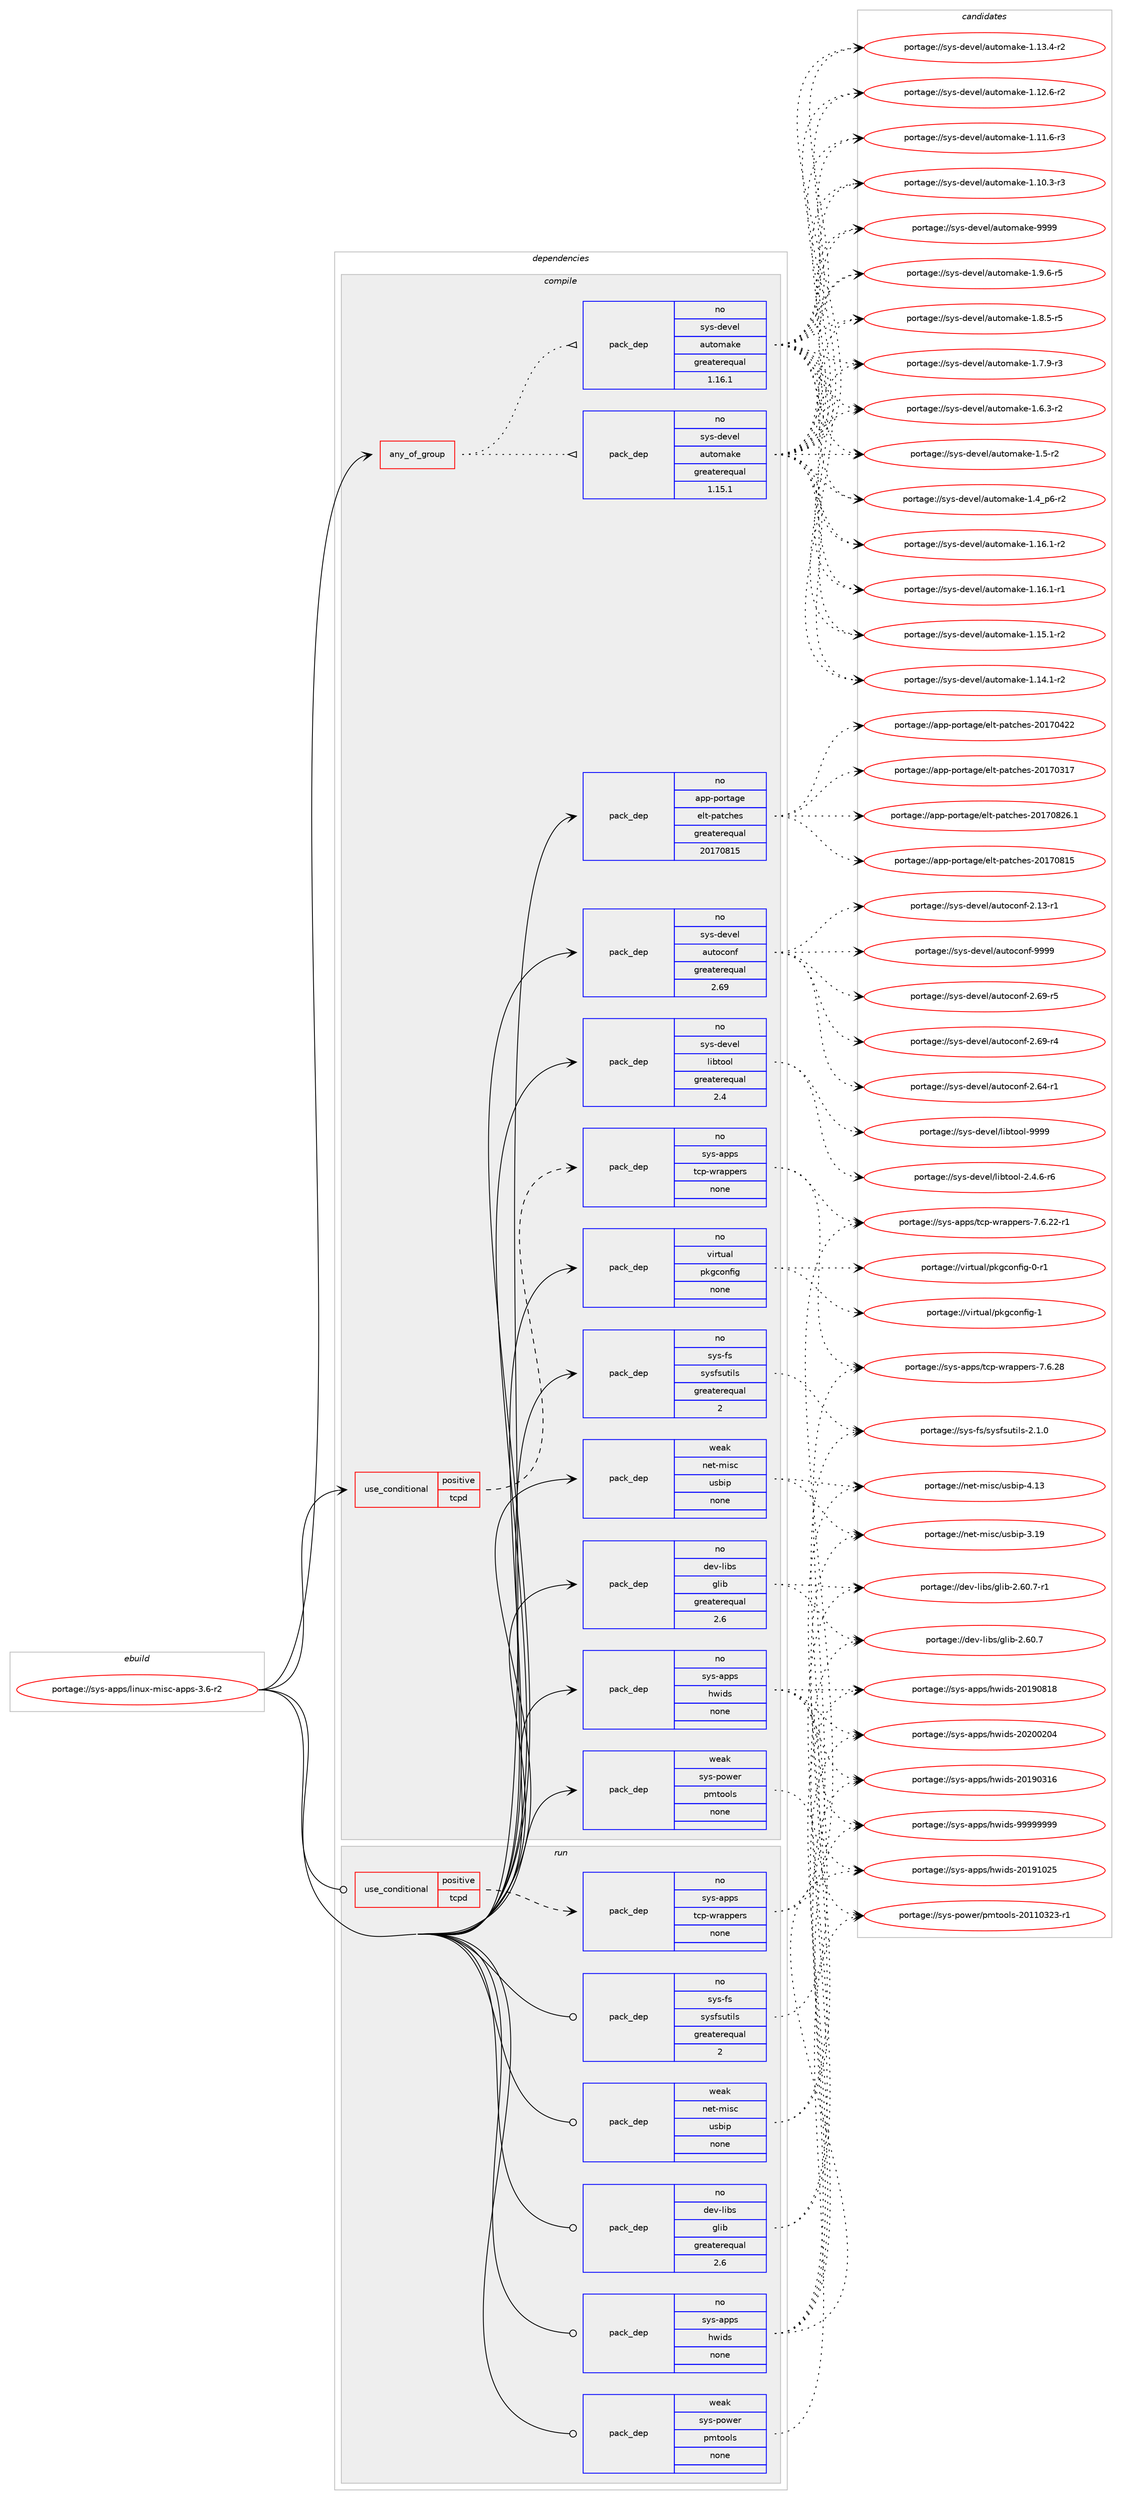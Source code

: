 digraph prolog {

# *************
# Graph options
# *************

newrank=true;
concentrate=true;
compound=true;
graph [rankdir=LR,fontname=Helvetica,fontsize=10,ranksep=1.5];#, ranksep=2.5, nodesep=0.2];
edge  [arrowhead=vee];
node  [fontname=Helvetica,fontsize=10];

# **********
# The ebuild
# **********

subgraph cluster_leftcol {
color=gray;
rank=same;
label=<<i>ebuild</i>>;
id [label="portage://sys-apps/linux-misc-apps-3.6-r2", color=red, width=4, href="../sys-apps/linux-misc-apps-3.6-r2.svg"];
}

# ****************
# The dependencies
# ****************

subgraph cluster_midcol {
color=gray;
label=<<i>dependencies</i>>;
subgraph cluster_compile {
fillcolor="#eeeeee";
style=filled;
label=<<i>compile</i>>;
subgraph any1245 {
dependency65683 [label=<<TABLE BORDER="0" CELLBORDER="1" CELLSPACING="0" CELLPADDING="4"><TR><TD CELLPADDING="10">any_of_group</TD></TR></TABLE>>, shape=none, color=red];subgraph pack50341 {
dependency65684 [label=<<TABLE BORDER="0" CELLBORDER="1" CELLSPACING="0" CELLPADDING="4" WIDTH="220"><TR><TD ROWSPAN="6" CELLPADDING="30">pack_dep</TD></TR><TR><TD WIDTH="110">no</TD></TR><TR><TD>sys-devel</TD></TR><TR><TD>automake</TD></TR><TR><TD>greaterequal</TD></TR><TR><TD>1.16.1</TD></TR></TABLE>>, shape=none, color=blue];
}
dependency65683:e -> dependency65684:w [weight=20,style="dotted",arrowhead="oinv"];
subgraph pack50342 {
dependency65685 [label=<<TABLE BORDER="0" CELLBORDER="1" CELLSPACING="0" CELLPADDING="4" WIDTH="220"><TR><TD ROWSPAN="6" CELLPADDING="30">pack_dep</TD></TR><TR><TD WIDTH="110">no</TD></TR><TR><TD>sys-devel</TD></TR><TR><TD>automake</TD></TR><TR><TD>greaterequal</TD></TR><TR><TD>1.15.1</TD></TR></TABLE>>, shape=none, color=blue];
}
dependency65683:e -> dependency65685:w [weight=20,style="dotted",arrowhead="oinv"];
}
id:e -> dependency65683:w [weight=20,style="solid",arrowhead="vee"];
subgraph cond14018 {
dependency65686 [label=<<TABLE BORDER="0" CELLBORDER="1" CELLSPACING="0" CELLPADDING="4"><TR><TD ROWSPAN="3" CELLPADDING="10">use_conditional</TD></TR><TR><TD>positive</TD></TR><TR><TD>tcpd</TD></TR></TABLE>>, shape=none, color=red];
subgraph pack50343 {
dependency65687 [label=<<TABLE BORDER="0" CELLBORDER="1" CELLSPACING="0" CELLPADDING="4" WIDTH="220"><TR><TD ROWSPAN="6" CELLPADDING="30">pack_dep</TD></TR><TR><TD WIDTH="110">no</TD></TR><TR><TD>sys-apps</TD></TR><TR><TD>tcp-wrappers</TD></TR><TR><TD>none</TD></TR><TR><TD></TD></TR></TABLE>>, shape=none, color=blue];
}
dependency65686:e -> dependency65687:w [weight=20,style="dashed",arrowhead="vee"];
}
id:e -> dependency65686:w [weight=20,style="solid",arrowhead="vee"];
subgraph pack50344 {
dependency65688 [label=<<TABLE BORDER="0" CELLBORDER="1" CELLSPACING="0" CELLPADDING="4" WIDTH="220"><TR><TD ROWSPAN="6" CELLPADDING="30">pack_dep</TD></TR><TR><TD WIDTH="110">no</TD></TR><TR><TD>app-portage</TD></TR><TR><TD>elt-patches</TD></TR><TR><TD>greaterequal</TD></TR><TR><TD>20170815</TD></TR></TABLE>>, shape=none, color=blue];
}
id:e -> dependency65688:w [weight=20,style="solid",arrowhead="vee"];
subgraph pack50345 {
dependency65689 [label=<<TABLE BORDER="0" CELLBORDER="1" CELLSPACING="0" CELLPADDING="4" WIDTH="220"><TR><TD ROWSPAN="6" CELLPADDING="30">pack_dep</TD></TR><TR><TD WIDTH="110">no</TD></TR><TR><TD>dev-libs</TD></TR><TR><TD>glib</TD></TR><TR><TD>greaterequal</TD></TR><TR><TD>2.6</TD></TR></TABLE>>, shape=none, color=blue];
}
id:e -> dependency65689:w [weight=20,style="solid",arrowhead="vee"];
subgraph pack50346 {
dependency65690 [label=<<TABLE BORDER="0" CELLBORDER="1" CELLSPACING="0" CELLPADDING="4" WIDTH="220"><TR><TD ROWSPAN="6" CELLPADDING="30">pack_dep</TD></TR><TR><TD WIDTH="110">no</TD></TR><TR><TD>sys-apps</TD></TR><TR><TD>hwids</TD></TR><TR><TD>none</TD></TR><TR><TD></TD></TR></TABLE>>, shape=none, color=blue];
}
id:e -> dependency65690:w [weight=20,style="solid",arrowhead="vee"];
subgraph pack50347 {
dependency65691 [label=<<TABLE BORDER="0" CELLBORDER="1" CELLSPACING="0" CELLPADDING="4" WIDTH="220"><TR><TD ROWSPAN="6" CELLPADDING="30">pack_dep</TD></TR><TR><TD WIDTH="110">no</TD></TR><TR><TD>sys-devel</TD></TR><TR><TD>autoconf</TD></TR><TR><TD>greaterequal</TD></TR><TR><TD>2.69</TD></TR></TABLE>>, shape=none, color=blue];
}
id:e -> dependency65691:w [weight=20,style="solid",arrowhead="vee"];
subgraph pack50348 {
dependency65692 [label=<<TABLE BORDER="0" CELLBORDER="1" CELLSPACING="0" CELLPADDING="4" WIDTH="220"><TR><TD ROWSPAN="6" CELLPADDING="30">pack_dep</TD></TR><TR><TD WIDTH="110">no</TD></TR><TR><TD>sys-devel</TD></TR><TR><TD>libtool</TD></TR><TR><TD>greaterequal</TD></TR><TR><TD>2.4</TD></TR></TABLE>>, shape=none, color=blue];
}
id:e -> dependency65692:w [weight=20,style="solid",arrowhead="vee"];
subgraph pack50349 {
dependency65693 [label=<<TABLE BORDER="0" CELLBORDER="1" CELLSPACING="0" CELLPADDING="4" WIDTH="220"><TR><TD ROWSPAN="6" CELLPADDING="30">pack_dep</TD></TR><TR><TD WIDTH="110">no</TD></TR><TR><TD>sys-fs</TD></TR><TR><TD>sysfsutils</TD></TR><TR><TD>greaterequal</TD></TR><TR><TD>2</TD></TR></TABLE>>, shape=none, color=blue];
}
id:e -> dependency65693:w [weight=20,style="solid",arrowhead="vee"];
subgraph pack50350 {
dependency65694 [label=<<TABLE BORDER="0" CELLBORDER="1" CELLSPACING="0" CELLPADDING="4" WIDTH="220"><TR><TD ROWSPAN="6" CELLPADDING="30">pack_dep</TD></TR><TR><TD WIDTH="110">no</TD></TR><TR><TD>virtual</TD></TR><TR><TD>pkgconfig</TD></TR><TR><TD>none</TD></TR><TR><TD></TD></TR></TABLE>>, shape=none, color=blue];
}
id:e -> dependency65694:w [weight=20,style="solid",arrowhead="vee"];
subgraph pack50351 {
dependency65695 [label=<<TABLE BORDER="0" CELLBORDER="1" CELLSPACING="0" CELLPADDING="4" WIDTH="220"><TR><TD ROWSPAN="6" CELLPADDING="30">pack_dep</TD></TR><TR><TD WIDTH="110">weak</TD></TR><TR><TD>net-misc</TD></TR><TR><TD>usbip</TD></TR><TR><TD>none</TD></TR><TR><TD></TD></TR></TABLE>>, shape=none, color=blue];
}
id:e -> dependency65695:w [weight=20,style="solid",arrowhead="vee"];
subgraph pack50352 {
dependency65696 [label=<<TABLE BORDER="0" CELLBORDER="1" CELLSPACING="0" CELLPADDING="4" WIDTH="220"><TR><TD ROWSPAN="6" CELLPADDING="30">pack_dep</TD></TR><TR><TD WIDTH="110">weak</TD></TR><TR><TD>sys-power</TD></TR><TR><TD>pmtools</TD></TR><TR><TD>none</TD></TR><TR><TD></TD></TR></TABLE>>, shape=none, color=blue];
}
id:e -> dependency65696:w [weight=20,style="solid",arrowhead="vee"];
}
subgraph cluster_compileandrun {
fillcolor="#eeeeee";
style=filled;
label=<<i>compile and run</i>>;
}
subgraph cluster_run {
fillcolor="#eeeeee";
style=filled;
label=<<i>run</i>>;
subgraph cond14019 {
dependency65697 [label=<<TABLE BORDER="0" CELLBORDER="1" CELLSPACING="0" CELLPADDING="4"><TR><TD ROWSPAN="3" CELLPADDING="10">use_conditional</TD></TR><TR><TD>positive</TD></TR><TR><TD>tcpd</TD></TR></TABLE>>, shape=none, color=red];
subgraph pack50353 {
dependency65698 [label=<<TABLE BORDER="0" CELLBORDER="1" CELLSPACING="0" CELLPADDING="4" WIDTH="220"><TR><TD ROWSPAN="6" CELLPADDING="30">pack_dep</TD></TR><TR><TD WIDTH="110">no</TD></TR><TR><TD>sys-apps</TD></TR><TR><TD>tcp-wrappers</TD></TR><TR><TD>none</TD></TR><TR><TD></TD></TR></TABLE>>, shape=none, color=blue];
}
dependency65697:e -> dependency65698:w [weight=20,style="dashed",arrowhead="vee"];
}
id:e -> dependency65697:w [weight=20,style="solid",arrowhead="odot"];
subgraph pack50354 {
dependency65699 [label=<<TABLE BORDER="0" CELLBORDER="1" CELLSPACING="0" CELLPADDING="4" WIDTH="220"><TR><TD ROWSPAN="6" CELLPADDING="30">pack_dep</TD></TR><TR><TD WIDTH="110">no</TD></TR><TR><TD>dev-libs</TD></TR><TR><TD>glib</TD></TR><TR><TD>greaterequal</TD></TR><TR><TD>2.6</TD></TR></TABLE>>, shape=none, color=blue];
}
id:e -> dependency65699:w [weight=20,style="solid",arrowhead="odot"];
subgraph pack50355 {
dependency65700 [label=<<TABLE BORDER="0" CELLBORDER="1" CELLSPACING="0" CELLPADDING="4" WIDTH="220"><TR><TD ROWSPAN="6" CELLPADDING="30">pack_dep</TD></TR><TR><TD WIDTH="110">no</TD></TR><TR><TD>sys-apps</TD></TR><TR><TD>hwids</TD></TR><TR><TD>none</TD></TR><TR><TD></TD></TR></TABLE>>, shape=none, color=blue];
}
id:e -> dependency65700:w [weight=20,style="solid",arrowhead="odot"];
subgraph pack50356 {
dependency65701 [label=<<TABLE BORDER="0" CELLBORDER="1" CELLSPACING="0" CELLPADDING="4" WIDTH="220"><TR><TD ROWSPAN="6" CELLPADDING="30">pack_dep</TD></TR><TR><TD WIDTH="110">no</TD></TR><TR><TD>sys-fs</TD></TR><TR><TD>sysfsutils</TD></TR><TR><TD>greaterequal</TD></TR><TR><TD>2</TD></TR></TABLE>>, shape=none, color=blue];
}
id:e -> dependency65701:w [weight=20,style="solid",arrowhead="odot"];
subgraph pack50357 {
dependency65702 [label=<<TABLE BORDER="0" CELLBORDER="1" CELLSPACING="0" CELLPADDING="4" WIDTH="220"><TR><TD ROWSPAN="6" CELLPADDING="30">pack_dep</TD></TR><TR><TD WIDTH="110">weak</TD></TR><TR><TD>net-misc</TD></TR><TR><TD>usbip</TD></TR><TR><TD>none</TD></TR><TR><TD></TD></TR></TABLE>>, shape=none, color=blue];
}
id:e -> dependency65702:w [weight=20,style="solid",arrowhead="odot"];
subgraph pack50358 {
dependency65703 [label=<<TABLE BORDER="0" CELLBORDER="1" CELLSPACING="0" CELLPADDING="4" WIDTH="220"><TR><TD ROWSPAN="6" CELLPADDING="30">pack_dep</TD></TR><TR><TD WIDTH="110">weak</TD></TR><TR><TD>sys-power</TD></TR><TR><TD>pmtools</TD></TR><TR><TD>none</TD></TR><TR><TD></TD></TR></TABLE>>, shape=none, color=blue];
}
id:e -> dependency65703:w [weight=20,style="solid",arrowhead="odot"];
}
}

# **************
# The candidates
# **************

subgraph cluster_choices {
rank=same;
color=gray;
label=<<i>candidates</i>>;

subgraph choice50341 {
color=black;
nodesep=1;
choice115121115451001011181011084797117116111109971071014557575757 [label="portage://sys-devel/automake-9999", color=red, width=4,href="../sys-devel/automake-9999.svg"];
choice115121115451001011181011084797117116111109971071014549465746544511453 [label="portage://sys-devel/automake-1.9.6-r5", color=red, width=4,href="../sys-devel/automake-1.9.6-r5.svg"];
choice115121115451001011181011084797117116111109971071014549465646534511453 [label="portage://sys-devel/automake-1.8.5-r5", color=red, width=4,href="../sys-devel/automake-1.8.5-r5.svg"];
choice115121115451001011181011084797117116111109971071014549465546574511451 [label="portage://sys-devel/automake-1.7.9-r3", color=red, width=4,href="../sys-devel/automake-1.7.9-r3.svg"];
choice115121115451001011181011084797117116111109971071014549465446514511450 [label="portage://sys-devel/automake-1.6.3-r2", color=red, width=4,href="../sys-devel/automake-1.6.3-r2.svg"];
choice11512111545100101118101108479711711611110997107101454946534511450 [label="portage://sys-devel/automake-1.5-r2", color=red, width=4,href="../sys-devel/automake-1.5-r2.svg"];
choice115121115451001011181011084797117116111109971071014549465295112544511450 [label="portage://sys-devel/automake-1.4_p6-r2", color=red, width=4,href="../sys-devel/automake-1.4_p6-r2.svg"];
choice11512111545100101118101108479711711611110997107101454946495446494511450 [label="portage://sys-devel/automake-1.16.1-r2", color=red, width=4,href="../sys-devel/automake-1.16.1-r2.svg"];
choice11512111545100101118101108479711711611110997107101454946495446494511449 [label="portage://sys-devel/automake-1.16.1-r1", color=red, width=4,href="../sys-devel/automake-1.16.1-r1.svg"];
choice11512111545100101118101108479711711611110997107101454946495346494511450 [label="portage://sys-devel/automake-1.15.1-r2", color=red, width=4,href="../sys-devel/automake-1.15.1-r2.svg"];
choice11512111545100101118101108479711711611110997107101454946495246494511450 [label="portage://sys-devel/automake-1.14.1-r2", color=red, width=4,href="../sys-devel/automake-1.14.1-r2.svg"];
choice11512111545100101118101108479711711611110997107101454946495146524511450 [label="portage://sys-devel/automake-1.13.4-r2", color=red, width=4,href="../sys-devel/automake-1.13.4-r2.svg"];
choice11512111545100101118101108479711711611110997107101454946495046544511450 [label="portage://sys-devel/automake-1.12.6-r2", color=red, width=4,href="../sys-devel/automake-1.12.6-r2.svg"];
choice11512111545100101118101108479711711611110997107101454946494946544511451 [label="portage://sys-devel/automake-1.11.6-r3", color=red, width=4,href="../sys-devel/automake-1.11.6-r3.svg"];
choice11512111545100101118101108479711711611110997107101454946494846514511451 [label="portage://sys-devel/automake-1.10.3-r3", color=red, width=4,href="../sys-devel/automake-1.10.3-r3.svg"];
dependency65684:e -> choice115121115451001011181011084797117116111109971071014557575757:w [style=dotted,weight="100"];
dependency65684:e -> choice115121115451001011181011084797117116111109971071014549465746544511453:w [style=dotted,weight="100"];
dependency65684:e -> choice115121115451001011181011084797117116111109971071014549465646534511453:w [style=dotted,weight="100"];
dependency65684:e -> choice115121115451001011181011084797117116111109971071014549465546574511451:w [style=dotted,weight="100"];
dependency65684:e -> choice115121115451001011181011084797117116111109971071014549465446514511450:w [style=dotted,weight="100"];
dependency65684:e -> choice11512111545100101118101108479711711611110997107101454946534511450:w [style=dotted,weight="100"];
dependency65684:e -> choice115121115451001011181011084797117116111109971071014549465295112544511450:w [style=dotted,weight="100"];
dependency65684:e -> choice11512111545100101118101108479711711611110997107101454946495446494511450:w [style=dotted,weight="100"];
dependency65684:e -> choice11512111545100101118101108479711711611110997107101454946495446494511449:w [style=dotted,weight="100"];
dependency65684:e -> choice11512111545100101118101108479711711611110997107101454946495346494511450:w [style=dotted,weight="100"];
dependency65684:e -> choice11512111545100101118101108479711711611110997107101454946495246494511450:w [style=dotted,weight="100"];
dependency65684:e -> choice11512111545100101118101108479711711611110997107101454946495146524511450:w [style=dotted,weight="100"];
dependency65684:e -> choice11512111545100101118101108479711711611110997107101454946495046544511450:w [style=dotted,weight="100"];
dependency65684:e -> choice11512111545100101118101108479711711611110997107101454946494946544511451:w [style=dotted,weight="100"];
dependency65684:e -> choice11512111545100101118101108479711711611110997107101454946494846514511451:w [style=dotted,weight="100"];
}
subgraph choice50342 {
color=black;
nodesep=1;
choice115121115451001011181011084797117116111109971071014557575757 [label="portage://sys-devel/automake-9999", color=red, width=4,href="../sys-devel/automake-9999.svg"];
choice115121115451001011181011084797117116111109971071014549465746544511453 [label="portage://sys-devel/automake-1.9.6-r5", color=red, width=4,href="../sys-devel/automake-1.9.6-r5.svg"];
choice115121115451001011181011084797117116111109971071014549465646534511453 [label="portage://sys-devel/automake-1.8.5-r5", color=red, width=4,href="../sys-devel/automake-1.8.5-r5.svg"];
choice115121115451001011181011084797117116111109971071014549465546574511451 [label="portage://sys-devel/automake-1.7.9-r3", color=red, width=4,href="../sys-devel/automake-1.7.9-r3.svg"];
choice115121115451001011181011084797117116111109971071014549465446514511450 [label="portage://sys-devel/automake-1.6.3-r2", color=red, width=4,href="../sys-devel/automake-1.6.3-r2.svg"];
choice11512111545100101118101108479711711611110997107101454946534511450 [label="portage://sys-devel/automake-1.5-r2", color=red, width=4,href="../sys-devel/automake-1.5-r2.svg"];
choice115121115451001011181011084797117116111109971071014549465295112544511450 [label="portage://sys-devel/automake-1.4_p6-r2", color=red, width=4,href="../sys-devel/automake-1.4_p6-r2.svg"];
choice11512111545100101118101108479711711611110997107101454946495446494511450 [label="portage://sys-devel/automake-1.16.1-r2", color=red, width=4,href="../sys-devel/automake-1.16.1-r2.svg"];
choice11512111545100101118101108479711711611110997107101454946495446494511449 [label="portage://sys-devel/automake-1.16.1-r1", color=red, width=4,href="../sys-devel/automake-1.16.1-r1.svg"];
choice11512111545100101118101108479711711611110997107101454946495346494511450 [label="portage://sys-devel/automake-1.15.1-r2", color=red, width=4,href="../sys-devel/automake-1.15.1-r2.svg"];
choice11512111545100101118101108479711711611110997107101454946495246494511450 [label="portage://sys-devel/automake-1.14.1-r2", color=red, width=4,href="../sys-devel/automake-1.14.1-r2.svg"];
choice11512111545100101118101108479711711611110997107101454946495146524511450 [label="portage://sys-devel/automake-1.13.4-r2", color=red, width=4,href="../sys-devel/automake-1.13.4-r2.svg"];
choice11512111545100101118101108479711711611110997107101454946495046544511450 [label="portage://sys-devel/automake-1.12.6-r2", color=red, width=4,href="../sys-devel/automake-1.12.6-r2.svg"];
choice11512111545100101118101108479711711611110997107101454946494946544511451 [label="portage://sys-devel/automake-1.11.6-r3", color=red, width=4,href="../sys-devel/automake-1.11.6-r3.svg"];
choice11512111545100101118101108479711711611110997107101454946494846514511451 [label="portage://sys-devel/automake-1.10.3-r3", color=red, width=4,href="../sys-devel/automake-1.10.3-r3.svg"];
dependency65685:e -> choice115121115451001011181011084797117116111109971071014557575757:w [style=dotted,weight="100"];
dependency65685:e -> choice115121115451001011181011084797117116111109971071014549465746544511453:w [style=dotted,weight="100"];
dependency65685:e -> choice115121115451001011181011084797117116111109971071014549465646534511453:w [style=dotted,weight="100"];
dependency65685:e -> choice115121115451001011181011084797117116111109971071014549465546574511451:w [style=dotted,weight="100"];
dependency65685:e -> choice115121115451001011181011084797117116111109971071014549465446514511450:w [style=dotted,weight="100"];
dependency65685:e -> choice11512111545100101118101108479711711611110997107101454946534511450:w [style=dotted,weight="100"];
dependency65685:e -> choice115121115451001011181011084797117116111109971071014549465295112544511450:w [style=dotted,weight="100"];
dependency65685:e -> choice11512111545100101118101108479711711611110997107101454946495446494511450:w [style=dotted,weight="100"];
dependency65685:e -> choice11512111545100101118101108479711711611110997107101454946495446494511449:w [style=dotted,weight="100"];
dependency65685:e -> choice11512111545100101118101108479711711611110997107101454946495346494511450:w [style=dotted,weight="100"];
dependency65685:e -> choice11512111545100101118101108479711711611110997107101454946495246494511450:w [style=dotted,weight="100"];
dependency65685:e -> choice11512111545100101118101108479711711611110997107101454946495146524511450:w [style=dotted,weight="100"];
dependency65685:e -> choice11512111545100101118101108479711711611110997107101454946495046544511450:w [style=dotted,weight="100"];
dependency65685:e -> choice11512111545100101118101108479711711611110997107101454946494946544511451:w [style=dotted,weight="100"];
dependency65685:e -> choice11512111545100101118101108479711711611110997107101454946494846514511451:w [style=dotted,weight="100"];
}
subgraph choice50343 {
color=black;
nodesep=1;
choice11512111545971121121154711699112451191149711211210111411545554654465056 [label="portage://sys-apps/tcp-wrappers-7.6.28", color=red, width=4,href="../sys-apps/tcp-wrappers-7.6.28.svg"];
choice115121115459711211211547116991124511911497112112101114115455546544650504511449 [label="portage://sys-apps/tcp-wrappers-7.6.22-r1", color=red, width=4,href="../sys-apps/tcp-wrappers-7.6.22-r1.svg"];
dependency65687:e -> choice11512111545971121121154711699112451191149711211210111411545554654465056:w [style=dotted,weight="100"];
dependency65687:e -> choice115121115459711211211547116991124511911497112112101114115455546544650504511449:w [style=dotted,weight="100"];
}
subgraph choice50344 {
color=black;
nodesep=1;
choice971121124511211111411697103101471011081164511297116991041011154550484955485650544649 [label="portage://app-portage/elt-patches-20170826.1", color=red, width=4,href="../app-portage/elt-patches-20170826.1.svg"];
choice97112112451121111141169710310147101108116451129711699104101115455048495548564953 [label="portage://app-portage/elt-patches-20170815", color=red, width=4,href="../app-portage/elt-patches-20170815.svg"];
choice97112112451121111141169710310147101108116451129711699104101115455048495548525050 [label="portage://app-portage/elt-patches-20170422", color=red, width=4,href="../app-portage/elt-patches-20170422.svg"];
choice97112112451121111141169710310147101108116451129711699104101115455048495548514955 [label="portage://app-portage/elt-patches-20170317", color=red, width=4,href="../app-portage/elt-patches-20170317.svg"];
dependency65688:e -> choice971121124511211111411697103101471011081164511297116991041011154550484955485650544649:w [style=dotted,weight="100"];
dependency65688:e -> choice97112112451121111141169710310147101108116451129711699104101115455048495548564953:w [style=dotted,weight="100"];
dependency65688:e -> choice97112112451121111141169710310147101108116451129711699104101115455048495548525050:w [style=dotted,weight="100"];
dependency65688:e -> choice97112112451121111141169710310147101108116451129711699104101115455048495548514955:w [style=dotted,weight="100"];
}
subgraph choice50345 {
color=black;
nodesep=1;
choice10010111845108105981154710310810598455046544846554511449 [label="portage://dev-libs/glib-2.60.7-r1", color=red, width=4,href="../dev-libs/glib-2.60.7-r1.svg"];
choice1001011184510810598115471031081059845504654484655 [label="portage://dev-libs/glib-2.60.7", color=red, width=4,href="../dev-libs/glib-2.60.7.svg"];
dependency65689:e -> choice10010111845108105981154710310810598455046544846554511449:w [style=dotted,weight="100"];
dependency65689:e -> choice1001011184510810598115471031081059845504654484655:w [style=dotted,weight="100"];
}
subgraph choice50346 {
color=black;
nodesep=1;
choice115121115459711211211547104119105100115455757575757575757 [label="portage://sys-apps/hwids-99999999", color=red, width=4,href="../sys-apps/hwids-99999999.svg"];
choice115121115459711211211547104119105100115455048504848504852 [label="portage://sys-apps/hwids-20200204", color=red, width=4,href="../sys-apps/hwids-20200204.svg"];
choice115121115459711211211547104119105100115455048495749485053 [label="portage://sys-apps/hwids-20191025", color=red, width=4,href="../sys-apps/hwids-20191025.svg"];
choice115121115459711211211547104119105100115455048495748564956 [label="portage://sys-apps/hwids-20190818", color=red, width=4,href="../sys-apps/hwids-20190818.svg"];
choice115121115459711211211547104119105100115455048495748514954 [label="portage://sys-apps/hwids-20190316", color=red, width=4,href="../sys-apps/hwids-20190316.svg"];
dependency65690:e -> choice115121115459711211211547104119105100115455757575757575757:w [style=dotted,weight="100"];
dependency65690:e -> choice115121115459711211211547104119105100115455048504848504852:w [style=dotted,weight="100"];
dependency65690:e -> choice115121115459711211211547104119105100115455048495749485053:w [style=dotted,weight="100"];
dependency65690:e -> choice115121115459711211211547104119105100115455048495748564956:w [style=dotted,weight="100"];
dependency65690:e -> choice115121115459711211211547104119105100115455048495748514954:w [style=dotted,weight="100"];
}
subgraph choice50347 {
color=black;
nodesep=1;
choice115121115451001011181011084797117116111991111101024557575757 [label="portage://sys-devel/autoconf-9999", color=red, width=4,href="../sys-devel/autoconf-9999.svg"];
choice1151211154510010111810110847971171161119911111010245504654574511453 [label="portage://sys-devel/autoconf-2.69-r5", color=red, width=4,href="../sys-devel/autoconf-2.69-r5.svg"];
choice1151211154510010111810110847971171161119911111010245504654574511452 [label="portage://sys-devel/autoconf-2.69-r4", color=red, width=4,href="../sys-devel/autoconf-2.69-r4.svg"];
choice1151211154510010111810110847971171161119911111010245504654524511449 [label="portage://sys-devel/autoconf-2.64-r1", color=red, width=4,href="../sys-devel/autoconf-2.64-r1.svg"];
choice1151211154510010111810110847971171161119911111010245504649514511449 [label="portage://sys-devel/autoconf-2.13-r1", color=red, width=4,href="../sys-devel/autoconf-2.13-r1.svg"];
dependency65691:e -> choice115121115451001011181011084797117116111991111101024557575757:w [style=dotted,weight="100"];
dependency65691:e -> choice1151211154510010111810110847971171161119911111010245504654574511453:w [style=dotted,weight="100"];
dependency65691:e -> choice1151211154510010111810110847971171161119911111010245504654574511452:w [style=dotted,weight="100"];
dependency65691:e -> choice1151211154510010111810110847971171161119911111010245504654524511449:w [style=dotted,weight="100"];
dependency65691:e -> choice1151211154510010111810110847971171161119911111010245504649514511449:w [style=dotted,weight="100"];
}
subgraph choice50348 {
color=black;
nodesep=1;
choice1151211154510010111810110847108105981161111111084557575757 [label="portage://sys-devel/libtool-9999", color=red, width=4,href="../sys-devel/libtool-9999.svg"];
choice1151211154510010111810110847108105981161111111084550465246544511454 [label="portage://sys-devel/libtool-2.4.6-r6", color=red, width=4,href="../sys-devel/libtool-2.4.6-r6.svg"];
dependency65692:e -> choice1151211154510010111810110847108105981161111111084557575757:w [style=dotted,weight="100"];
dependency65692:e -> choice1151211154510010111810110847108105981161111111084550465246544511454:w [style=dotted,weight="100"];
}
subgraph choice50349 {
color=black;
nodesep=1;
choice1151211154510211547115121115102115117116105108115455046494648 [label="portage://sys-fs/sysfsutils-2.1.0", color=red, width=4,href="../sys-fs/sysfsutils-2.1.0.svg"];
dependency65693:e -> choice1151211154510211547115121115102115117116105108115455046494648:w [style=dotted,weight="100"];
}
subgraph choice50350 {
color=black;
nodesep=1;
choice1181051141161179710847112107103991111101021051034549 [label="portage://virtual/pkgconfig-1", color=red, width=4,href="../virtual/pkgconfig-1.svg"];
choice11810511411611797108471121071039911111010210510345484511449 [label="portage://virtual/pkgconfig-0-r1", color=red, width=4,href="../virtual/pkgconfig-0-r1.svg"];
dependency65694:e -> choice1181051141161179710847112107103991111101021051034549:w [style=dotted,weight="100"];
dependency65694:e -> choice11810511411611797108471121071039911111010210510345484511449:w [style=dotted,weight="100"];
}
subgraph choice50351 {
color=black;
nodesep=1;
choice110101116451091051159947117115981051124552464951 [label="portage://net-misc/usbip-4.13", color=red, width=4,href="../net-misc/usbip-4.13.svg"];
choice110101116451091051159947117115981051124551464957 [label="portage://net-misc/usbip-3.19", color=red, width=4,href="../net-misc/usbip-3.19.svg"];
dependency65695:e -> choice110101116451091051159947117115981051124552464951:w [style=dotted,weight="100"];
dependency65695:e -> choice110101116451091051159947117115981051124551464957:w [style=dotted,weight="100"];
}
subgraph choice50352 {
color=black;
nodesep=1;
choice11512111545112111119101114471121091161111111081154550484949485150514511449 [label="portage://sys-power/pmtools-20110323-r1", color=red, width=4,href="../sys-power/pmtools-20110323-r1.svg"];
dependency65696:e -> choice11512111545112111119101114471121091161111111081154550484949485150514511449:w [style=dotted,weight="100"];
}
subgraph choice50353 {
color=black;
nodesep=1;
choice11512111545971121121154711699112451191149711211210111411545554654465056 [label="portage://sys-apps/tcp-wrappers-7.6.28", color=red, width=4,href="../sys-apps/tcp-wrappers-7.6.28.svg"];
choice115121115459711211211547116991124511911497112112101114115455546544650504511449 [label="portage://sys-apps/tcp-wrappers-7.6.22-r1", color=red, width=4,href="../sys-apps/tcp-wrappers-7.6.22-r1.svg"];
dependency65698:e -> choice11512111545971121121154711699112451191149711211210111411545554654465056:w [style=dotted,weight="100"];
dependency65698:e -> choice115121115459711211211547116991124511911497112112101114115455546544650504511449:w [style=dotted,weight="100"];
}
subgraph choice50354 {
color=black;
nodesep=1;
choice10010111845108105981154710310810598455046544846554511449 [label="portage://dev-libs/glib-2.60.7-r1", color=red, width=4,href="../dev-libs/glib-2.60.7-r1.svg"];
choice1001011184510810598115471031081059845504654484655 [label="portage://dev-libs/glib-2.60.7", color=red, width=4,href="../dev-libs/glib-2.60.7.svg"];
dependency65699:e -> choice10010111845108105981154710310810598455046544846554511449:w [style=dotted,weight="100"];
dependency65699:e -> choice1001011184510810598115471031081059845504654484655:w [style=dotted,weight="100"];
}
subgraph choice50355 {
color=black;
nodesep=1;
choice115121115459711211211547104119105100115455757575757575757 [label="portage://sys-apps/hwids-99999999", color=red, width=4,href="../sys-apps/hwids-99999999.svg"];
choice115121115459711211211547104119105100115455048504848504852 [label="portage://sys-apps/hwids-20200204", color=red, width=4,href="../sys-apps/hwids-20200204.svg"];
choice115121115459711211211547104119105100115455048495749485053 [label="portage://sys-apps/hwids-20191025", color=red, width=4,href="../sys-apps/hwids-20191025.svg"];
choice115121115459711211211547104119105100115455048495748564956 [label="portage://sys-apps/hwids-20190818", color=red, width=4,href="../sys-apps/hwids-20190818.svg"];
choice115121115459711211211547104119105100115455048495748514954 [label="portage://sys-apps/hwids-20190316", color=red, width=4,href="../sys-apps/hwids-20190316.svg"];
dependency65700:e -> choice115121115459711211211547104119105100115455757575757575757:w [style=dotted,weight="100"];
dependency65700:e -> choice115121115459711211211547104119105100115455048504848504852:w [style=dotted,weight="100"];
dependency65700:e -> choice115121115459711211211547104119105100115455048495749485053:w [style=dotted,weight="100"];
dependency65700:e -> choice115121115459711211211547104119105100115455048495748564956:w [style=dotted,weight="100"];
dependency65700:e -> choice115121115459711211211547104119105100115455048495748514954:w [style=dotted,weight="100"];
}
subgraph choice50356 {
color=black;
nodesep=1;
choice1151211154510211547115121115102115117116105108115455046494648 [label="portage://sys-fs/sysfsutils-2.1.0", color=red, width=4,href="../sys-fs/sysfsutils-2.1.0.svg"];
dependency65701:e -> choice1151211154510211547115121115102115117116105108115455046494648:w [style=dotted,weight="100"];
}
subgraph choice50357 {
color=black;
nodesep=1;
choice110101116451091051159947117115981051124552464951 [label="portage://net-misc/usbip-4.13", color=red, width=4,href="../net-misc/usbip-4.13.svg"];
choice110101116451091051159947117115981051124551464957 [label="portage://net-misc/usbip-3.19", color=red, width=4,href="../net-misc/usbip-3.19.svg"];
dependency65702:e -> choice110101116451091051159947117115981051124552464951:w [style=dotted,weight="100"];
dependency65702:e -> choice110101116451091051159947117115981051124551464957:w [style=dotted,weight="100"];
}
subgraph choice50358 {
color=black;
nodesep=1;
choice11512111545112111119101114471121091161111111081154550484949485150514511449 [label="portage://sys-power/pmtools-20110323-r1", color=red, width=4,href="../sys-power/pmtools-20110323-r1.svg"];
dependency65703:e -> choice11512111545112111119101114471121091161111111081154550484949485150514511449:w [style=dotted,weight="100"];
}
}

}
